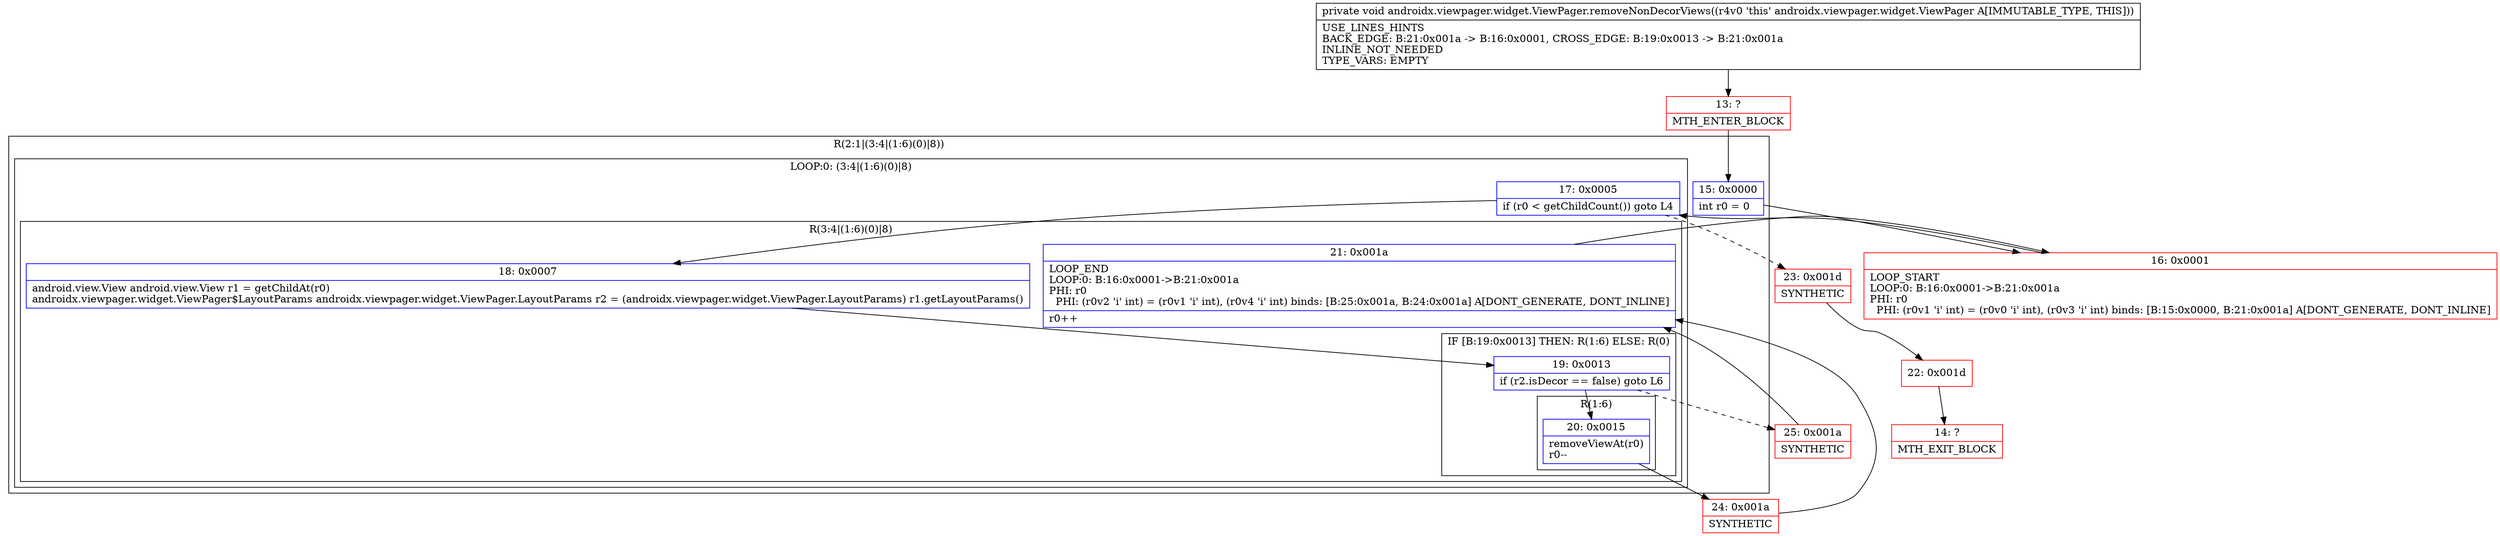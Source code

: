 digraph "CFG forandroidx.viewpager.widget.ViewPager.removeNonDecorViews()V" {
subgraph cluster_Region_16762298 {
label = "R(2:1|(3:4|(1:6)(0)|8))";
node [shape=record,color=blue];
Node_15 [shape=record,label="{15\:\ 0x0000|int r0 = 0\l}"];
subgraph cluster_LoopRegion_1646334323 {
label = "LOOP:0: (3:4|(1:6)(0)|8)";
node [shape=record,color=blue];
Node_17 [shape=record,label="{17\:\ 0x0005|if (r0 \< getChildCount()) goto L4\l}"];
subgraph cluster_Region_296794398 {
label = "R(3:4|(1:6)(0)|8)";
node [shape=record,color=blue];
Node_18 [shape=record,label="{18\:\ 0x0007|android.view.View android.view.View r1 = getChildAt(r0)\landroidx.viewpager.widget.ViewPager$LayoutParams androidx.viewpager.widget.ViewPager.LayoutParams r2 = (androidx.viewpager.widget.ViewPager.LayoutParams) r1.getLayoutParams()\l}"];
subgraph cluster_IfRegion_470669976 {
label = "IF [B:19:0x0013] THEN: R(1:6) ELSE: R(0)";
node [shape=record,color=blue];
Node_19 [shape=record,label="{19\:\ 0x0013|if (r2.isDecor == false) goto L6\l}"];
subgraph cluster_Region_878395334 {
label = "R(1:6)";
node [shape=record,color=blue];
Node_20 [shape=record,label="{20\:\ 0x0015|removeViewAt(r0)\lr0\-\-\l}"];
}
subgraph cluster_Region_832429561 {
label = "R(0)";
node [shape=record,color=blue];
}
}
Node_21 [shape=record,label="{21\:\ 0x001a|LOOP_END\lLOOP:0: B:16:0x0001\-\>B:21:0x001a\lPHI: r0 \l  PHI: (r0v2 'i' int) = (r0v1 'i' int), (r0v4 'i' int) binds: [B:25:0x001a, B:24:0x001a] A[DONT_GENERATE, DONT_INLINE]\l|r0++\l}"];
}
}
}
Node_13 [shape=record,color=red,label="{13\:\ ?|MTH_ENTER_BLOCK\l}"];
Node_16 [shape=record,color=red,label="{16\:\ 0x0001|LOOP_START\lLOOP:0: B:16:0x0001\-\>B:21:0x001a\lPHI: r0 \l  PHI: (r0v1 'i' int) = (r0v0 'i' int), (r0v3 'i' int) binds: [B:15:0x0000, B:21:0x001a] A[DONT_GENERATE, DONT_INLINE]\l}"];
Node_24 [shape=record,color=red,label="{24\:\ 0x001a|SYNTHETIC\l}"];
Node_25 [shape=record,color=red,label="{25\:\ 0x001a|SYNTHETIC\l}"];
Node_23 [shape=record,color=red,label="{23\:\ 0x001d|SYNTHETIC\l}"];
Node_22 [shape=record,color=red,label="{22\:\ 0x001d}"];
Node_14 [shape=record,color=red,label="{14\:\ ?|MTH_EXIT_BLOCK\l}"];
MethodNode[shape=record,label="{private void androidx.viewpager.widget.ViewPager.removeNonDecorViews((r4v0 'this' androidx.viewpager.widget.ViewPager A[IMMUTABLE_TYPE, THIS]))  | USE_LINES_HINTS\lBACK_EDGE: B:21:0x001a \-\> B:16:0x0001, CROSS_EDGE: B:19:0x0013 \-\> B:21:0x001a\lINLINE_NOT_NEEDED\lTYPE_VARS: EMPTY\l}"];
MethodNode -> Node_13;Node_15 -> Node_16;
Node_17 -> Node_18;
Node_17 -> Node_23[style=dashed];
Node_18 -> Node_19;
Node_19 -> Node_20;
Node_19 -> Node_25[style=dashed];
Node_20 -> Node_24;
Node_21 -> Node_16;
Node_13 -> Node_15;
Node_16 -> Node_17;
Node_24 -> Node_21;
Node_25 -> Node_21;
Node_23 -> Node_22;
Node_22 -> Node_14;
}


